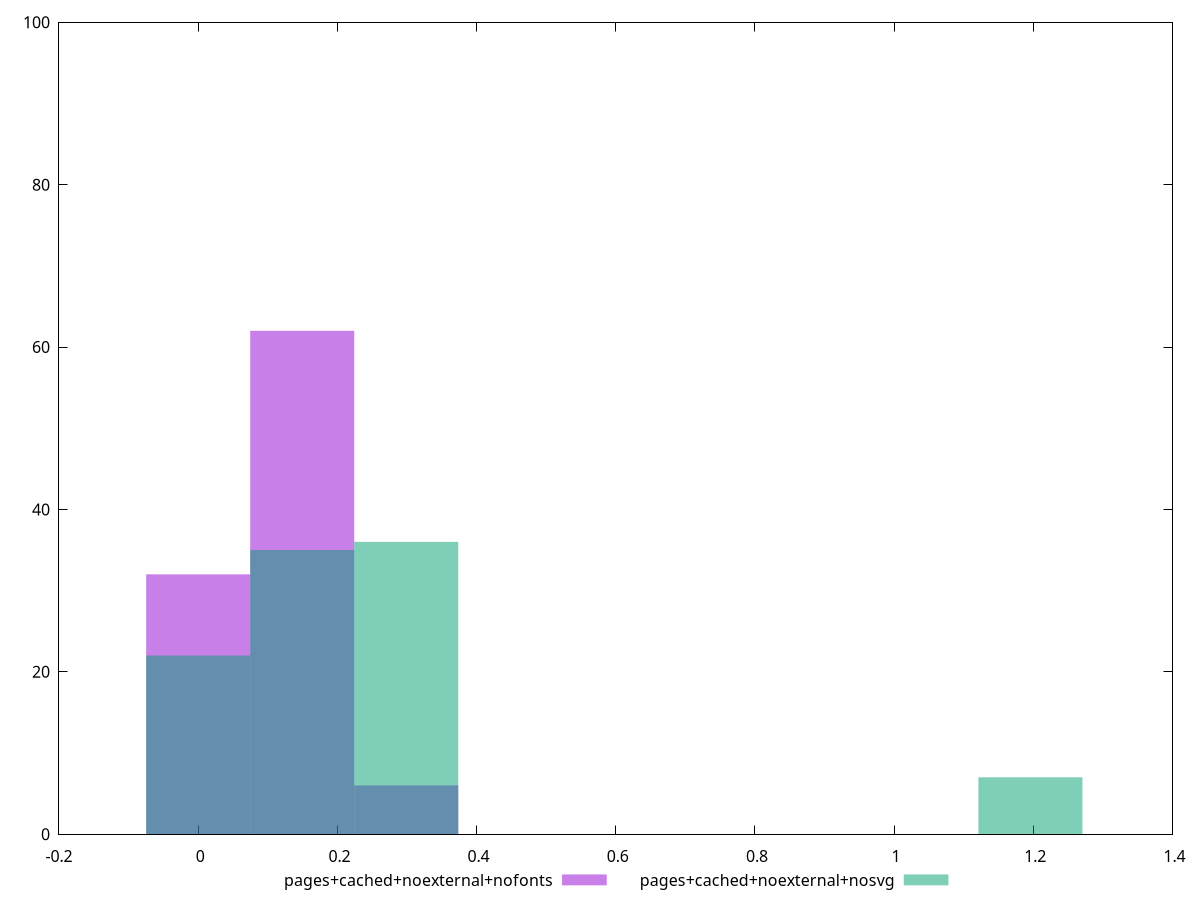 reset
set terminal svg size 640, 500 enhanced background rgb 'white'
set output "reprap/cumulative-layout-shift/comparison/histogram/6_vs_7.svg"

$pagesCachedNoexternalNofonts <<EOF
0.1494796273546286 62
0 32
0.2989592547092572 6
EOF

$pagesCachedNoexternalNosvg <<EOF
0 22
0.1494796273546286 35
0.2989592547092572 36
1.1958370188370289 7
EOF

set key outside below
set boxwidth 0.1494796273546286
set yrange [0:100]
set style fill transparent solid 0.5 noborder

plot \
  $pagesCachedNoexternalNofonts title "pages+cached+noexternal+nofonts" with boxes, \
  $pagesCachedNoexternalNosvg title "pages+cached+noexternal+nosvg" with boxes, \


reset